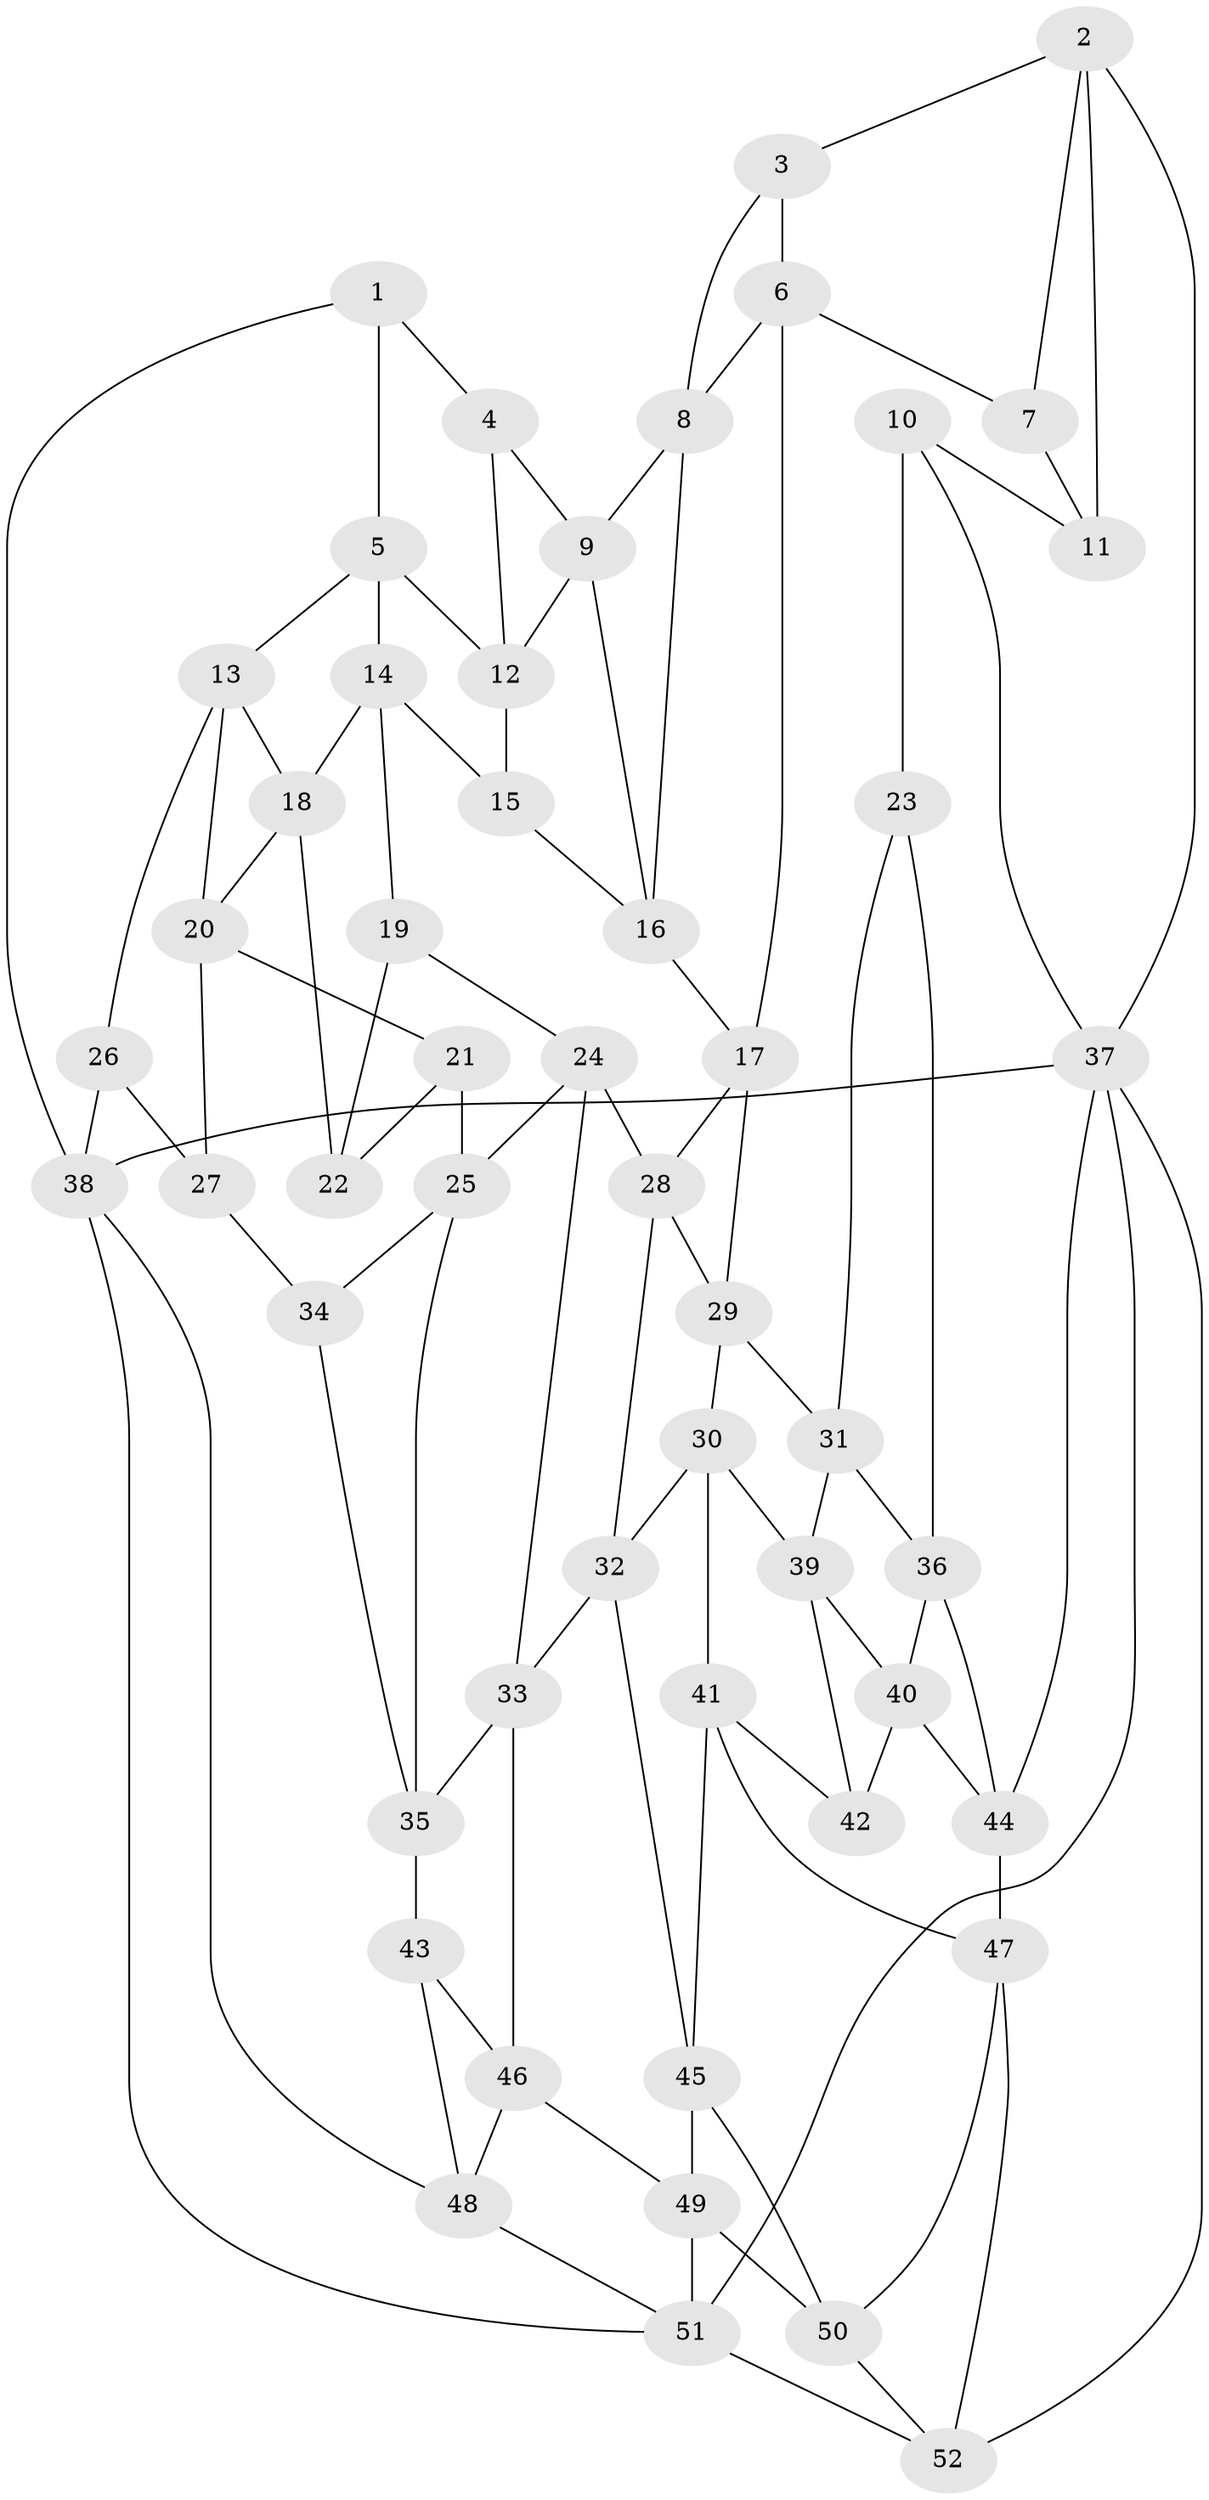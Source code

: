 // original degree distribution, {3: 0.020202020202020204, 4: 0.25252525252525254, 5: 0.5050505050505051, 6: 0.2222222222222222}
// Generated by graph-tools (version 1.1) at 2025/27/03/09/25 03:27:10]
// undirected, 52 vertices, 98 edges
graph export_dot {
graph [start="1"]
  node [color=gray90,style=filled];
  1;
  2;
  3;
  4;
  5;
  6;
  7;
  8;
  9;
  10;
  11;
  12;
  13;
  14;
  15;
  16;
  17;
  18;
  19;
  20;
  21;
  22;
  23;
  24;
  25;
  26;
  27;
  28;
  29;
  30;
  31;
  32;
  33;
  34;
  35;
  36;
  37;
  38;
  39;
  40;
  41;
  42;
  43;
  44;
  45;
  46;
  47;
  48;
  49;
  50;
  51;
  52;
  1 -- 4 [weight=1.0];
  1 -- 5 [weight=1.0];
  1 -- 38 [weight=1.0];
  2 -- 3 [weight=1.0];
  2 -- 7 [weight=1.0];
  2 -- 11 [weight=1.0];
  2 -- 37 [weight=1.0];
  3 -- 6 [weight=1.0];
  3 -- 8 [weight=1.0];
  4 -- 9 [weight=1.0];
  4 -- 12 [weight=1.0];
  5 -- 12 [weight=1.0];
  5 -- 13 [weight=1.0];
  5 -- 14 [weight=1.0];
  6 -- 7 [weight=1.0];
  6 -- 8 [weight=1.0];
  6 -- 17 [weight=1.0];
  7 -- 11 [weight=2.0];
  8 -- 9 [weight=1.0];
  8 -- 16 [weight=1.0];
  9 -- 12 [weight=1.0];
  9 -- 16 [weight=1.0];
  10 -- 11 [weight=1.0];
  10 -- 23 [weight=2.0];
  10 -- 37 [weight=1.0];
  12 -- 15 [weight=1.0];
  13 -- 18 [weight=1.0];
  13 -- 20 [weight=1.0];
  13 -- 26 [weight=1.0];
  14 -- 15 [weight=1.0];
  14 -- 18 [weight=1.0];
  14 -- 19 [weight=1.0];
  15 -- 16 [weight=1.0];
  16 -- 17 [weight=1.0];
  17 -- 28 [weight=1.0];
  17 -- 29 [weight=1.0];
  18 -- 20 [weight=1.0];
  18 -- 22 [weight=1.0];
  19 -- 22 [weight=2.0];
  19 -- 24 [weight=1.0];
  20 -- 21 [weight=1.0];
  20 -- 27 [weight=1.0];
  21 -- 22 [weight=1.0];
  21 -- 25 [weight=1.0];
  23 -- 31 [weight=1.0];
  23 -- 36 [weight=1.0];
  24 -- 25 [weight=1.0];
  24 -- 28 [weight=1.0];
  24 -- 33 [weight=1.0];
  25 -- 34 [weight=1.0];
  25 -- 35 [weight=1.0];
  26 -- 27 [weight=1.0];
  26 -- 38 [weight=2.0];
  27 -- 34 [weight=2.0];
  28 -- 29 [weight=1.0];
  28 -- 32 [weight=1.0];
  29 -- 30 [weight=1.0];
  29 -- 31 [weight=1.0];
  30 -- 32 [weight=1.0];
  30 -- 39 [weight=1.0];
  30 -- 41 [weight=1.0];
  31 -- 36 [weight=1.0];
  31 -- 39 [weight=1.0];
  32 -- 33 [weight=1.0];
  32 -- 45 [weight=1.0];
  33 -- 35 [weight=1.0];
  33 -- 46 [weight=1.0];
  34 -- 35 [weight=1.0];
  35 -- 43 [weight=1.0];
  36 -- 40 [weight=1.0];
  36 -- 44 [weight=1.0];
  37 -- 38 [weight=1.0];
  37 -- 44 [weight=1.0];
  37 -- 51 [weight=1.0];
  37 -- 52 [weight=1.0];
  38 -- 48 [weight=1.0];
  38 -- 51 [weight=1.0];
  39 -- 40 [weight=1.0];
  39 -- 42 [weight=1.0];
  40 -- 42 [weight=1.0];
  40 -- 44 [weight=1.0];
  41 -- 42 [weight=1.0];
  41 -- 45 [weight=1.0];
  41 -- 47 [weight=1.0];
  43 -- 46 [weight=1.0];
  43 -- 48 [weight=1.0];
  44 -- 47 [weight=1.0];
  45 -- 49 [weight=1.0];
  45 -- 50 [weight=1.0];
  46 -- 48 [weight=1.0];
  46 -- 49 [weight=1.0];
  47 -- 50 [weight=1.0];
  47 -- 52 [weight=1.0];
  48 -- 51 [weight=1.0];
  49 -- 50 [weight=1.0];
  49 -- 51 [weight=1.0];
  50 -- 52 [weight=1.0];
  51 -- 52 [weight=1.0];
}
